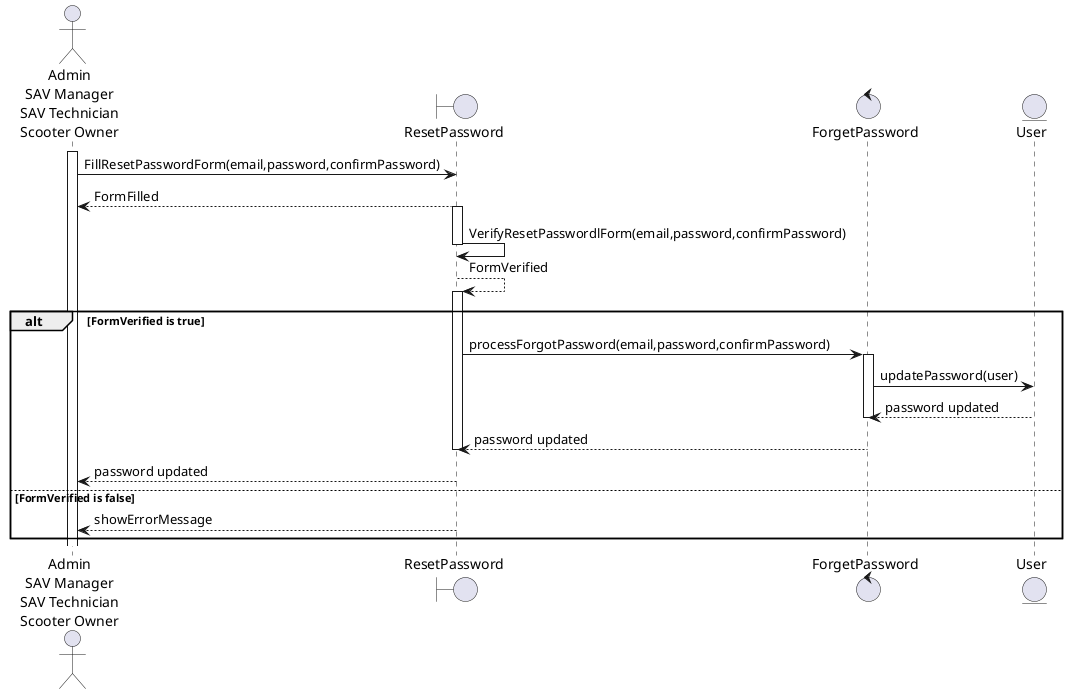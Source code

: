 @startuml reset_password_sequence_diagram

actor "Admin\nSAV Manager\nSAV Technician\nScooter Owner" as u
boundary ResetPassword as v
control ForgetPassword as c
entity User as m
activate u
u -> v : FillResetPasswordForm(email,password,confirmPassword)
deactivate v
v --> u : FormFilled
activate v
v -> v :VerifyResetPasswordlForm(email,password,confirmPassword)
deactivate v
v --> v : FormVerified

alt FormVerified is true
activate v
v -> c : processForgotPassword(email,password,confirmPassword)
activate c
c -> m : updatePassword(user)
deactivate m
m --> c: password updated
deactivate c
c --> v: password updated
deactivate v
v --> u: password updated

else FormVerified is false
v --> u : showErrorMessage
deactivate c
end
@enduml